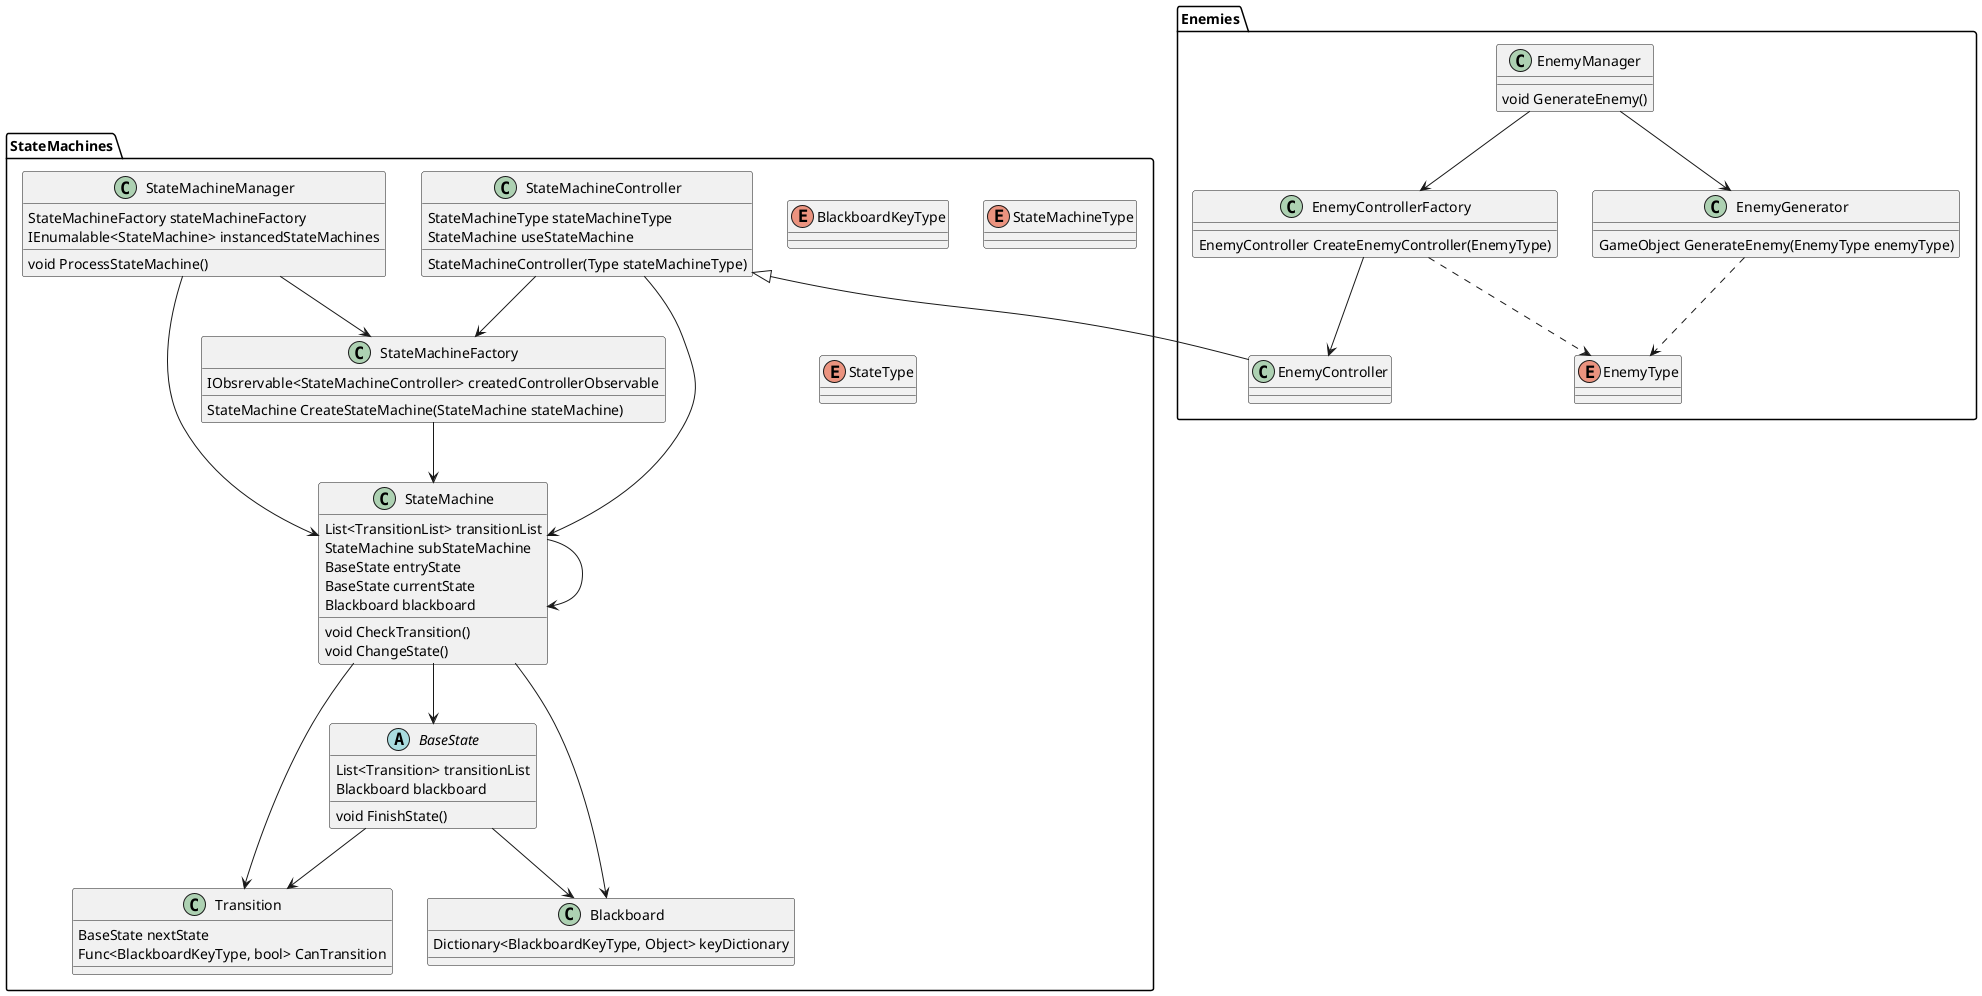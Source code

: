 @startuml StateMachine

namespace StateMachines{
    class StateMachineManager{
        StateMachineFactory stateMachineFactory
        IEnumalable<StateMachine> instancedStateMachines
        void ProcessStateMachine()
    }
    class StateMachineFactory{
        IObsrervable<StateMachineController> createdControllerObservable
        StateMachine CreateStateMachine(StateMachine stateMachine)
    }
    abstract class BaseState{
        List<Transition> transitionList
        Blackboard blackboard
        void FinishState()
    }
    class StateMachine{
        List<TransitionList> transitionList
        StateMachine subStateMachine
        BaseState entryState
        BaseState currentState
        Blackboard blackboard
        void CheckTransition()
        void ChangeState()
    }
    class StateMachineController{
        StateMachineType stateMachineType
        StateMachine useStateMachine
        StateMachineController(Type stateMachineType)
    }
    class Transition{
        BaseState nextState
        Func<BlackboardKeyType, bool> CanTransition
    }
    class Blackboard{
        Dictionary<BlackboardKeyType, Object> keyDictionary
    }
    enum BlackboardKeyType
    enum StateMachineType
    enum StateType

    StateMachineManager-->StateMachineFactory
    StateMachineManager-->StateMachine
    StateMachineController-->StateMachineFactory
    StateMachineFactory-->StateMachine

    StateMachineController-->StateMachine
    StateMachine-->StateMachine
    StateMachine-->BaseState
    StateMachine-->Transition
    StateMachine-->Blackboard
    BaseState-->Transition
    BaseState-->Blackboard
}

namespace Enemies{
    class EnemyManager{
        void GenerateEnemy()
    }
    class EnemyGenerator{
        GameObject GenerateEnemy(EnemyType enemyType)
    }
    class EnemyControllerFactory{
        EnemyController CreateEnemyController(EnemyType)
    }
    class EnemyController
    enum EnemyType

    EnemyManager-->EnemyGenerator
    EnemyManager-->EnemyControllerFactory
    EnemyControllerFactory-->EnemyController

    EnemyGenerator..>EnemyType
    EnemyControllerFactory..>EnemyType
}

StateMachines.StateMachineController<|--Enemies.EnemyController

@enduml